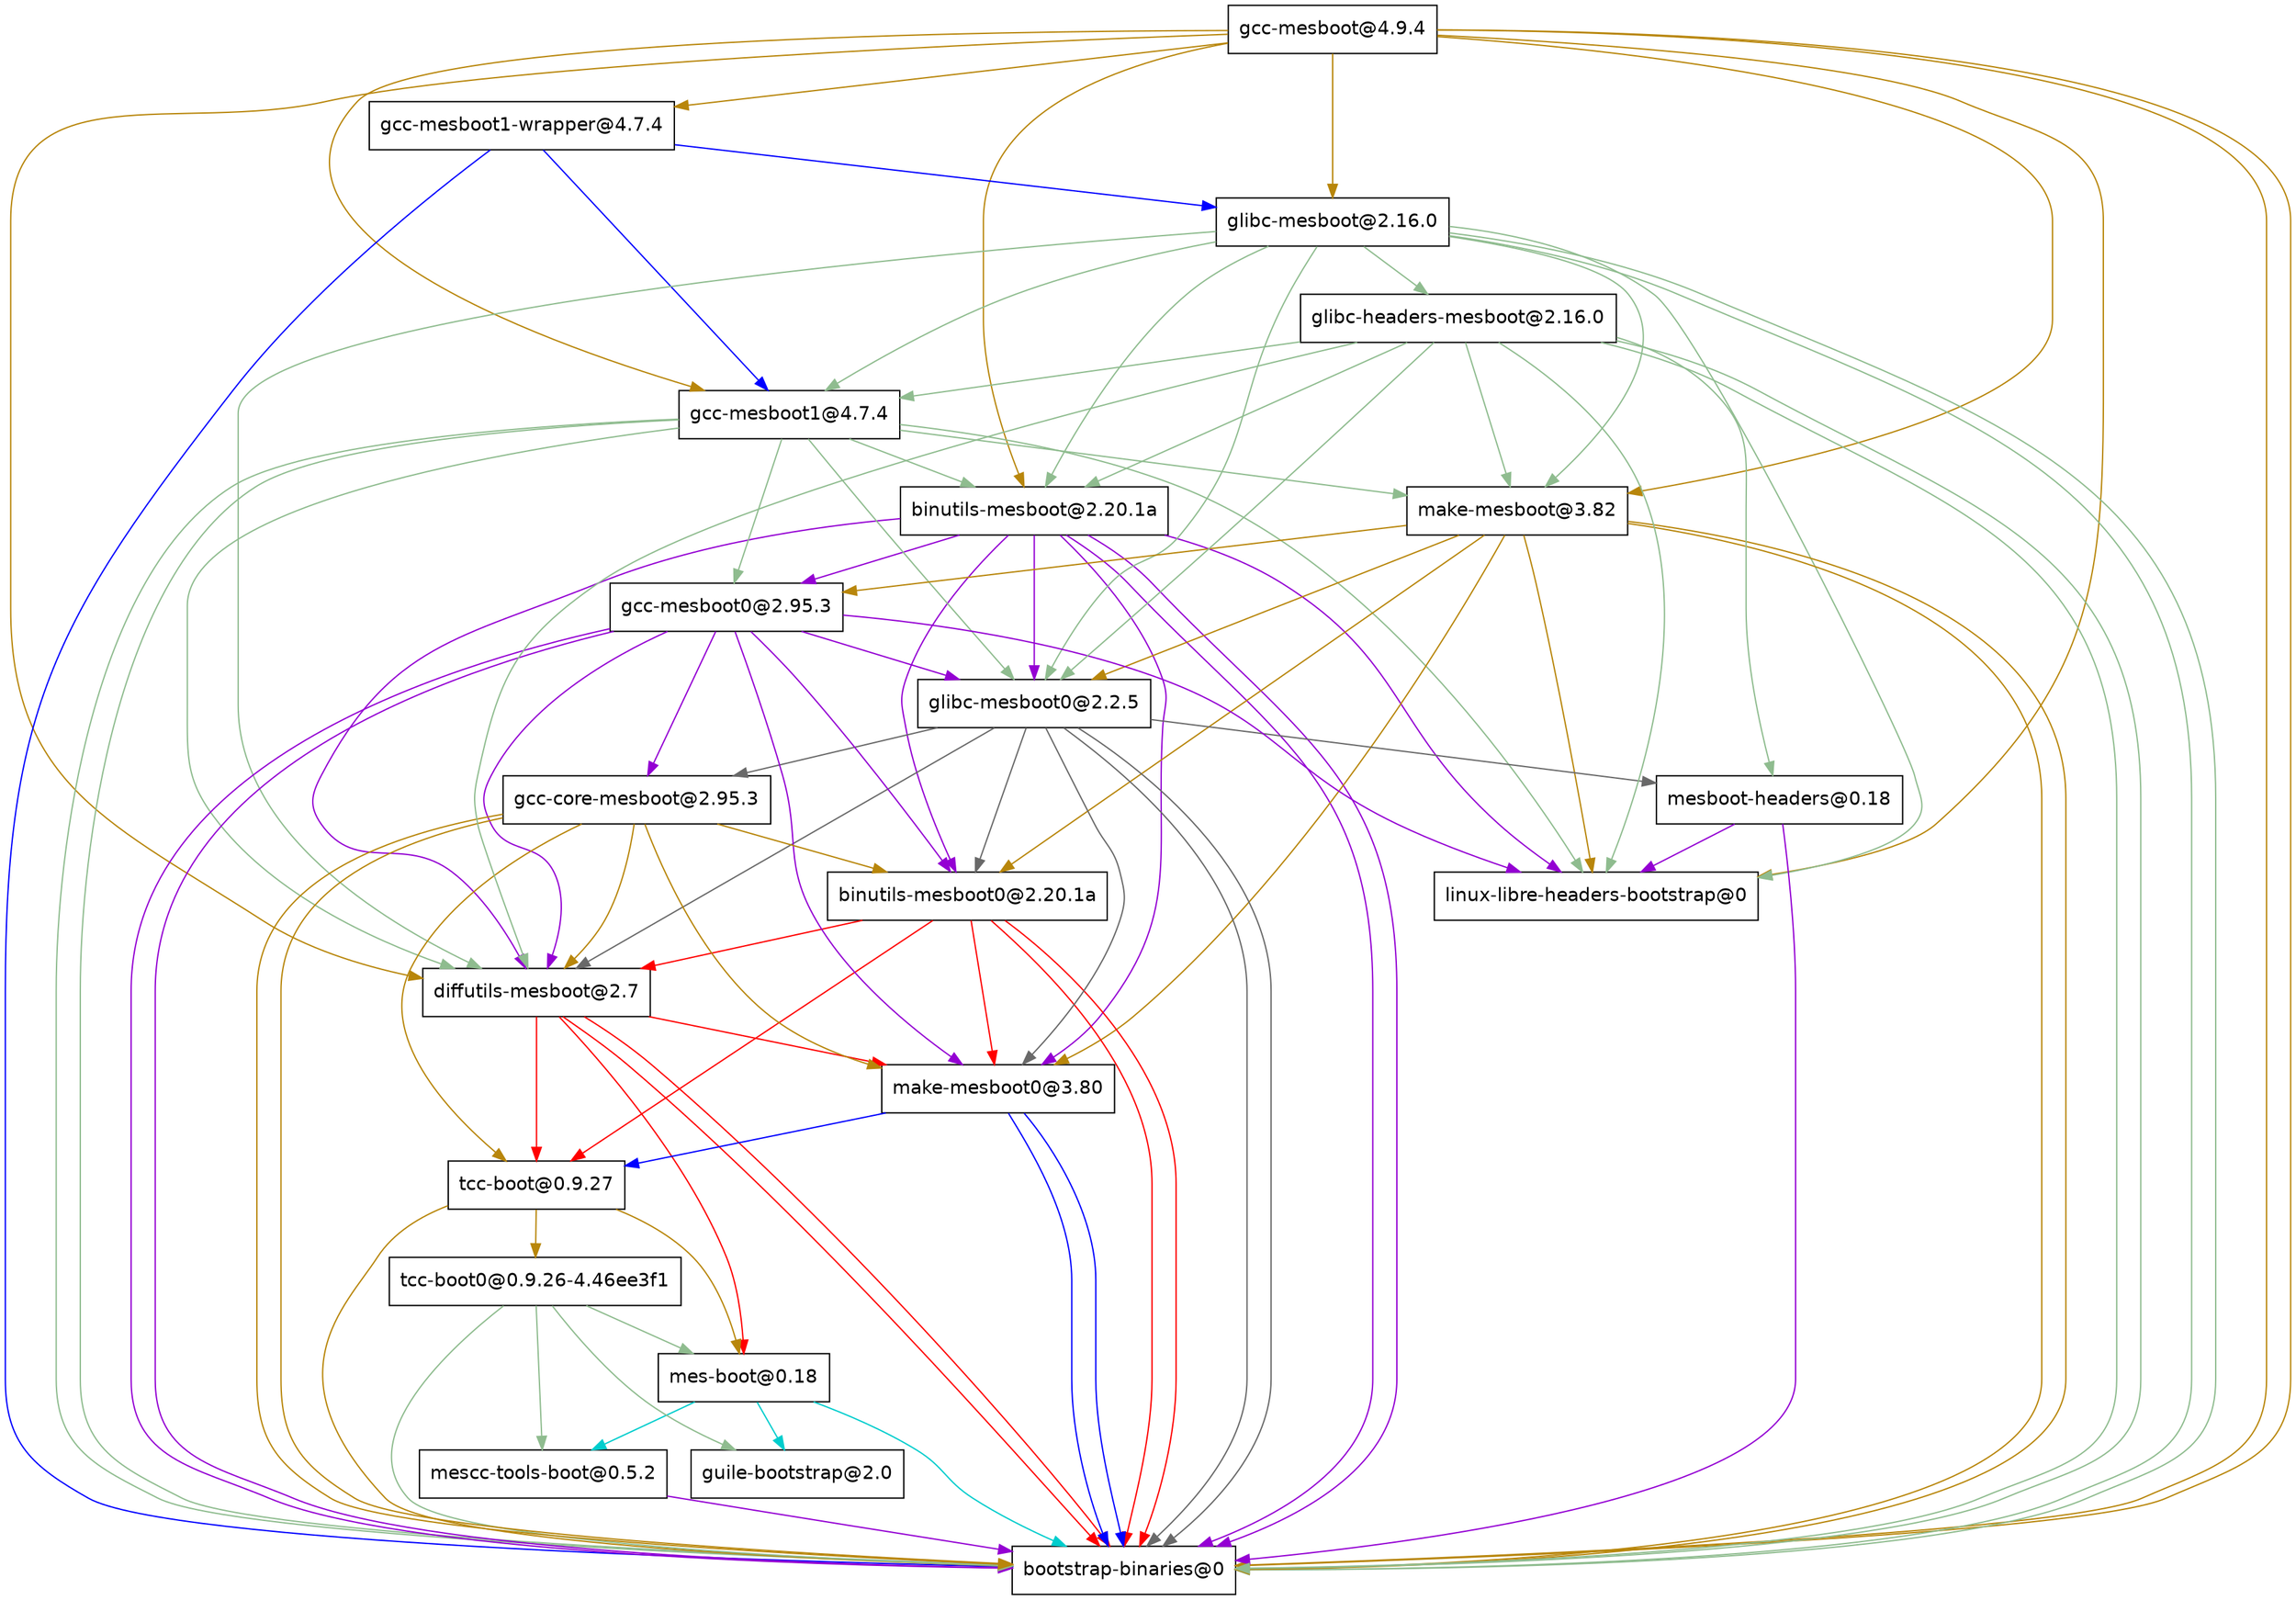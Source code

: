 digraph "Guix bag" {
  "/gnu/store/k9iiipnm44yl1j7lq1b4llh9fmjb482i-gcc-mesboot-4.9.4.drv" [label = "gcc-mesboot@4.9.4", shape = box, fontname = Helvetica];
  "/gnu/store/k9iiipnm44yl1j7lq1b4llh9fmjb482i-gcc-mesboot-4.9.4.drv" -> "/gnu/store/rpz0s3f2cfhsvj6734ss2j4jqisly67x-binutils-mesboot-2.20.1a.drv" [color = darkgoldenrod];
  "/gnu/store/k9iiipnm44yl1j7lq1b4llh9fmjb482i-gcc-mesboot-4.9.4.drv" -> "/gnu/store/7nv5rwsxx4v2g5fgbilj0c96gx34897q-gcc-mesboot1-wrapper-4.7.4.drv" [color = darkgoldenrod];
  "/gnu/store/k9iiipnm44yl1j7lq1b4llh9fmjb482i-gcc-mesboot-4.9.4.drv" -> "/gnu/store/9bi0anc7vq3m6zm845wyaq9mfdasyqkg-gcc-mesboot1-4.7.4.drv" [color = darkgoldenrod];
  "/gnu/store/k9iiipnm44yl1j7lq1b4llh9fmjb482i-gcc-mesboot-4.9.4.drv" -> "/gnu/store/1aqmzzsa18kmckm6jw9slr4i0xkrw9g0-glibc-mesboot-2.16.0.drv" [color = darkgoldenrod];
  "/gnu/store/k9iiipnm44yl1j7lq1b4llh9fmjb482i-gcc-mesboot-4.9.4.drv" -> "/gnu/store/ksmskl74pjjanjvak62pnyxpkphylrnf-bootstrap-binaries-0.drv" [color = darkgoldenrod];
  "/gnu/store/k9iiipnm44yl1j7lq1b4llh9fmjb482i-gcc-mesboot-4.9.4.drv" -> "/gnu/store/ksmskl74pjjanjvak62pnyxpkphylrnf-bootstrap-binaries-0.drv" [color = darkgoldenrod];
  "/gnu/store/k9iiipnm44yl1j7lq1b4llh9fmjb482i-gcc-mesboot-4.9.4.drv" -> "/gnu/store/jrqric1r8zyiw50rzb6q2mrfhf3yi0nc-diffutils-mesboot-2.7.drv" [color = darkgoldenrod];
  "/gnu/store/k9iiipnm44yl1j7lq1b4llh9fmjb482i-gcc-mesboot-4.9.4.drv" -> "/gnu/store/72kjcwwjxbkhblx6wrfd7kn2y0lmfyy0-linux-libre-headers-bootstrap-0.drv" [color = darkgoldenrod];
  "/gnu/store/k9iiipnm44yl1j7lq1b4llh9fmjb482i-gcc-mesboot-4.9.4.drv" -> "/gnu/store/b84wdn9yjagp0z7dklqaac3nhabllcxp-make-mesboot-3.82.drv" [color = darkgoldenrod];
  "/gnu/store/rpz0s3f2cfhsvj6734ss2j4jqisly67x-binutils-mesboot-2.20.1a.drv" [label = "binutils-mesboot@2.20.1a", shape = box, fontname = Helvetica];
  "/gnu/store/rpz0s3f2cfhsvj6734ss2j4jqisly67x-binutils-mesboot-2.20.1a.drv" -> "/gnu/store/6112c8hrb47fd1svdjyaiy79x3r1ryv3-binutils-mesboot0-2.20.1a.drv" [color = darkviolet];
  "/gnu/store/rpz0s3f2cfhsvj6734ss2j4jqisly67x-binutils-mesboot-2.20.1a.drv" -> "/gnu/store/yc8llxzasyyq94h71knnd3p0fqkbhd37-glibc-mesboot0-2.2.5.drv" [color = darkviolet];
  "/gnu/store/rpz0s3f2cfhsvj6734ss2j4jqisly67x-binutils-mesboot-2.20.1a.drv" -> "/gnu/store/20r0xxzq1nah1rx23sv5d22sjlinj820-gcc-mesboot0-2.95.3.drv" [color = darkviolet];
  "/gnu/store/rpz0s3f2cfhsvj6734ss2j4jqisly67x-binutils-mesboot-2.20.1a.drv" -> "/gnu/store/ksmskl74pjjanjvak62pnyxpkphylrnf-bootstrap-binaries-0.drv" [color = darkviolet];
  "/gnu/store/rpz0s3f2cfhsvj6734ss2j4jqisly67x-binutils-mesboot-2.20.1a.drv" -> "/gnu/store/ksmskl74pjjanjvak62pnyxpkphylrnf-bootstrap-binaries-0.drv" [color = darkviolet];
  "/gnu/store/rpz0s3f2cfhsvj6734ss2j4jqisly67x-binutils-mesboot-2.20.1a.drv" -> "/gnu/store/jrqric1r8zyiw50rzb6q2mrfhf3yi0nc-diffutils-mesboot-2.7.drv" [color = darkviolet];
  "/gnu/store/rpz0s3f2cfhsvj6734ss2j4jqisly67x-binutils-mesboot-2.20.1a.drv" -> "/gnu/store/72kjcwwjxbkhblx6wrfd7kn2y0lmfyy0-linux-libre-headers-bootstrap-0.drv" [color = darkviolet];
  "/gnu/store/rpz0s3f2cfhsvj6734ss2j4jqisly67x-binutils-mesboot-2.20.1a.drv" -> "/gnu/store/qkrrqygyc11bq450xq4jxkaj4aqf8xlv-make-mesboot0-3.80.drv" [color = darkviolet];
  "/gnu/store/6112c8hrb47fd1svdjyaiy79x3r1ryv3-binutils-mesboot0-2.20.1a.drv" [label = "binutils-mesboot0@2.20.1a", shape = box, fontname = Helvetica];
  "/gnu/store/6112c8hrb47fd1svdjyaiy79x3r1ryv3-binutils-mesboot0-2.20.1a.drv" -> "/gnu/store/15srbzj4y43vwfv79fxf1v1ajjw5kjwa-tcc-boot-0.9.27.drv" [color = red];
  "/gnu/store/6112c8hrb47fd1svdjyaiy79x3r1ryv3-binutils-mesboot0-2.20.1a.drv" -> "/gnu/store/ksmskl74pjjanjvak62pnyxpkphylrnf-bootstrap-binaries-0.drv" [color = red];
  "/gnu/store/6112c8hrb47fd1svdjyaiy79x3r1ryv3-binutils-mesboot0-2.20.1a.drv" -> "/gnu/store/ksmskl74pjjanjvak62pnyxpkphylrnf-bootstrap-binaries-0.drv" [color = red];
  "/gnu/store/6112c8hrb47fd1svdjyaiy79x3r1ryv3-binutils-mesboot0-2.20.1a.drv" -> "/gnu/store/jrqric1r8zyiw50rzb6q2mrfhf3yi0nc-diffutils-mesboot-2.7.drv" [color = red];
  "/gnu/store/6112c8hrb47fd1svdjyaiy79x3r1ryv3-binutils-mesboot0-2.20.1a.drv" -> "/gnu/store/qkrrqygyc11bq450xq4jxkaj4aqf8xlv-make-mesboot0-3.80.drv" [color = red];
  "/gnu/store/15srbzj4y43vwfv79fxf1v1ajjw5kjwa-tcc-boot-0.9.27.drv" [label = "tcc-boot@0.9.27", shape = box, fontname = Helvetica];
  "/gnu/store/15srbzj4y43vwfv79fxf1v1ajjw5kjwa-tcc-boot-0.9.27.drv" -> "/gnu/store/gvh2cb2arylz028y5ak3c9s4gxngfj50-mes-boot-0.18.drv" [color = darkgoldenrod];
  "/gnu/store/15srbzj4y43vwfv79fxf1v1ajjw5kjwa-tcc-boot-0.9.27.drv" -> "/gnu/store/4lbzsyzndxc3pp0rqd7qkd2fr278xnrb-tcc-boot0-0.9.26-4.46ee3f1.drv" [color = darkgoldenrod];
  "/gnu/store/15srbzj4y43vwfv79fxf1v1ajjw5kjwa-tcc-boot-0.9.27.drv" -> "/gnu/store/ksmskl74pjjanjvak62pnyxpkphylrnf-bootstrap-binaries-0.drv" [color = darkgoldenrod];
  "/gnu/store/gvh2cb2arylz028y5ak3c9s4gxngfj50-mes-boot-0.18.drv" [label = "mes-boot@0.18", shape = box, fontname = Helvetica];
  "/gnu/store/gvh2cb2arylz028y5ak3c9s4gxngfj50-mes-boot-0.18.drv" -> "/gnu/store/q6bf80szhn5cfyhyl7m2aakj4f7hlyrh-mescc-tools-boot-0.5.2.drv" [color = cyan3];
  "/gnu/store/gvh2cb2arylz028y5ak3c9s4gxngfj50-mes-boot-0.18.drv" -> "/gnu/store/ksmskl74pjjanjvak62pnyxpkphylrnf-bootstrap-binaries-0.drv" [color = cyan3];
  "/gnu/store/gvh2cb2arylz028y5ak3c9s4gxngfj50-mes-boot-0.18.drv" -> "/gnu/store/gz3agxnnlgkafw2c8jnvk2hqmlh85pkc-guile-bootstrap-2.0.drv" [color = cyan3];
  "/gnu/store/q6bf80szhn5cfyhyl7m2aakj4f7hlyrh-mescc-tools-boot-0.5.2.drv" [label = "mescc-tools-boot@0.5.2", shape = box, fontname = Helvetica];
  "/gnu/store/q6bf80szhn5cfyhyl7m2aakj4f7hlyrh-mescc-tools-boot-0.5.2.drv" -> "/gnu/store/ksmskl74pjjanjvak62pnyxpkphylrnf-bootstrap-binaries-0.drv" [color = darkviolet];
  "/gnu/store/ksmskl74pjjanjvak62pnyxpkphylrnf-bootstrap-binaries-0.drv" [label = "bootstrap-binaries@0", shape = box, fontname = Helvetica];
  "/gnu/store/gz3agxnnlgkafw2c8jnvk2hqmlh85pkc-guile-bootstrap-2.0.drv" [label = "guile-bootstrap@2.0", shape = box, fontname = Helvetica];
  "/gnu/store/4lbzsyzndxc3pp0rqd7qkd2fr278xnrb-tcc-boot0-0.9.26-4.46ee3f1.drv" [label = "tcc-boot0@0.9.26-4.46ee3f1", shape = box, fontname = Helvetica];
  "/gnu/store/4lbzsyzndxc3pp0rqd7qkd2fr278xnrb-tcc-boot0-0.9.26-4.46ee3f1.drv" -> "/gnu/store/gvh2cb2arylz028y5ak3c9s4gxngfj50-mes-boot-0.18.drv" [color = darkseagreen];
  "/gnu/store/4lbzsyzndxc3pp0rqd7qkd2fr278xnrb-tcc-boot0-0.9.26-4.46ee3f1.drv" -> "/gnu/store/q6bf80szhn5cfyhyl7m2aakj4f7hlyrh-mescc-tools-boot-0.5.2.drv" [color = darkseagreen];
  "/gnu/store/4lbzsyzndxc3pp0rqd7qkd2fr278xnrb-tcc-boot0-0.9.26-4.46ee3f1.drv" -> "/gnu/store/ksmskl74pjjanjvak62pnyxpkphylrnf-bootstrap-binaries-0.drv" [color = darkseagreen];
  "/gnu/store/4lbzsyzndxc3pp0rqd7qkd2fr278xnrb-tcc-boot0-0.9.26-4.46ee3f1.drv" -> "/gnu/store/gz3agxnnlgkafw2c8jnvk2hqmlh85pkc-guile-bootstrap-2.0.drv" [color = darkseagreen];
  "/gnu/store/jrqric1r8zyiw50rzb6q2mrfhf3yi0nc-diffutils-mesboot-2.7.drv" [label = "diffutils-mesboot@2.7", shape = box, fontname = Helvetica];
  "/gnu/store/jrqric1r8zyiw50rzb6q2mrfhf3yi0nc-diffutils-mesboot-2.7.drv" -> "/gnu/store/gvh2cb2arylz028y5ak3c9s4gxngfj50-mes-boot-0.18.drv" [color = red];
  "/gnu/store/jrqric1r8zyiw50rzb6q2mrfhf3yi0nc-diffutils-mesboot-2.7.drv" -> "/gnu/store/15srbzj4y43vwfv79fxf1v1ajjw5kjwa-tcc-boot-0.9.27.drv" [color = red];
  "/gnu/store/jrqric1r8zyiw50rzb6q2mrfhf3yi0nc-diffutils-mesboot-2.7.drv" -> "/gnu/store/ksmskl74pjjanjvak62pnyxpkphylrnf-bootstrap-binaries-0.drv" [color = red];
  "/gnu/store/jrqric1r8zyiw50rzb6q2mrfhf3yi0nc-diffutils-mesboot-2.7.drv" -> "/gnu/store/ksmskl74pjjanjvak62pnyxpkphylrnf-bootstrap-binaries-0.drv" [color = red];
  "/gnu/store/jrqric1r8zyiw50rzb6q2mrfhf3yi0nc-diffutils-mesboot-2.7.drv" -> "/gnu/store/qkrrqygyc11bq450xq4jxkaj4aqf8xlv-make-mesboot0-3.80.drv" [color = red];
  "/gnu/store/qkrrqygyc11bq450xq4jxkaj4aqf8xlv-make-mesboot0-3.80.drv" [label = "make-mesboot0@3.80", shape = box, fontname = Helvetica];
  "/gnu/store/qkrrqygyc11bq450xq4jxkaj4aqf8xlv-make-mesboot0-3.80.drv" -> "/gnu/store/15srbzj4y43vwfv79fxf1v1ajjw5kjwa-tcc-boot-0.9.27.drv" [color = blue];
  "/gnu/store/qkrrqygyc11bq450xq4jxkaj4aqf8xlv-make-mesboot0-3.80.drv" -> "/gnu/store/ksmskl74pjjanjvak62pnyxpkphylrnf-bootstrap-binaries-0.drv" [color = blue];
  "/gnu/store/qkrrqygyc11bq450xq4jxkaj4aqf8xlv-make-mesboot0-3.80.drv" -> "/gnu/store/ksmskl74pjjanjvak62pnyxpkphylrnf-bootstrap-binaries-0.drv" [color = blue];
  "/gnu/store/yc8llxzasyyq94h71knnd3p0fqkbhd37-glibc-mesboot0-2.2.5.drv" [label = "glibc-mesboot0@2.2.5", shape = box, fontname = Helvetica];
  "/gnu/store/yc8llxzasyyq94h71knnd3p0fqkbhd37-glibc-mesboot0-2.2.5.drv" -> "/gnu/store/6112c8hrb47fd1svdjyaiy79x3r1ryv3-binutils-mesboot0-2.20.1a.drv" [color = dimgrey];
  "/gnu/store/yc8llxzasyyq94h71knnd3p0fqkbhd37-glibc-mesboot0-2.2.5.drv" -> "/gnu/store/3hqzkw9ag2f3p1skzynr0wq3499ghmsf-gcc-core-mesboot-2.95.3.drv" [color = dimgrey];
  "/gnu/store/yc8llxzasyyq94h71knnd3p0fqkbhd37-glibc-mesboot0-2.2.5.drv" -> "/gnu/store/ksmskl74pjjanjvak62pnyxpkphylrnf-bootstrap-binaries-0.drv" [color = dimgrey];
  "/gnu/store/yc8llxzasyyq94h71knnd3p0fqkbhd37-glibc-mesboot0-2.2.5.drv" -> "/gnu/store/ksmskl74pjjanjvak62pnyxpkphylrnf-bootstrap-binaries-0.drv" [color = dimgrey];
  "/gnu/store/yc8llxzasyyq94h71knnd3p0fqkbhd37-glibc-mesboot0-2.2.5.drv" -> "/gnu/store/jrqric1r8zyiw50rzb6q2mrfhf3yi0nc-diffutils-mesboot-2.7.drv" [color = dimgrey];
  "/gnu/store/yc8llxzasyyq94h71knnd3p0fqkbhd37-glibc-mesboot0-2.2.5.drv" -> "/gnu/store/sivwa9pmj19nfad8zavgqjll11hahcyb-mesboot-headers-0.18.drv" [color = dimgrey];
  "/gnu/store/yc8llxzasyyq94h71knnd3p0fqkbhd37-glibc-mesboot0-2.2.5.drv" -> "/gnu/store/qkrrqygyc11bq450xq4jxkaj4aqf8xlv-make-mesboot0-3.80.drv" [color = dimgrey];
  "/gnu/store/3hqzkw9ag2f3p1skzynr0wq3499ghmsf-gcc-core-mesboot-2.95.3.drv" [label = "gcc-core-mesboot@2.95.3", shape = box, fontname = Helvetica];
  "/gnu/store/3hqzkw9ag2f3p1skzynr0wq3499ghmsf-gcc-core-mesboot-2.95.3.drv" -> "/gnu/store/6112c8hrb47fd1svdjyaiy79x3r1ryv3-binutils-mesboot0-2.20.1a.drv" [color = darkgoldenrod];
  "/gnu/store/3hqzkw9ag2f3p1skzynr0wq3499ghmsf-gcc-core-mesboot-2.95.3.drv" -> "/gnu/store/15srbzj4y43vwfv79fxf1v1ajjw5kjwa-tcc-boot-0.9.27.drv" [color = darkgoldenrod];
  "/gnu/store/3hqzkw9ag2f3p1skzynr0wq3499ghmsf-gcc-core-mesboot-2.95.3.drv" -> "/gnu/store/ksmskl74pjjanjvak62pnyxpkphylrnf-bootstrap-binaries-0.drv" [color = darkgoldenrod];
  "/gnu/store/3hqzkw9ag2f3p1skzynr0wq3499ghmsf-gcc-core-mesboot-2.95.3.drv" -> "/gnu/store/ksmskl74pjjanjvak62pnyxpkphylrnf-bootstrap-binaries-0.drv" [color = darkgoldenrod];
  "/gnu/store/3hqzkw9ag2f3p1skzynr0wq3499ghmsf-gcc-core-mesboot-2.95.3.drv" -> "/gnu/store/jrqric1r8zyiw50rzb6q2mrfhf3yi0nc-diffutils-mesboot-2.7.drv" [color = darkgoldenrod];
  "/gnu/store/3hqzkw9ag2f3p1skzynr0wq3499ghmsf-gcc-core-mesboot-2.95.3.drv" -> "/gnu/store/qkrrqygyc11bq450xq4jxkaj4aqf8xlv-make-mesboot0-3.80.drv" [color = darkgoldenrod];
  "/gnu/store/sivwa9pmj19nfad8zavgqjll11hahcyb-mesboot-headers-0.18.drv" [label = "mesboot-headers@0.18", shape = box, fontname = Helvetica];
  "/gnu/store/sivwa9pmj19nfad8zavgqjll11hahcyb-mesboot-headers-0.18.drv" -> "/gnu/store/ksmskl74pjjanjvak62pnyxpkphylrnf-bootstrap-binaries-0.drv" [color = darkviolet];
  "/gnu/store/sivwa9pmj19nfad8zavgqjll11hahcyb-mesboot-headers-0.18.drv" -> "/gnu/store/72kjcwwjxbkhblx6wrfd7kn2y0lmfyy0-linux-libre-headers-bootstrap-0.drv" [color = darkviolet];
  "/gnu/store/72kjcwwjxbkhblx6wrfd7kn2y0lmfyy0-linux-libre-headers-bootstrap-0.drv" [label = "linux-libre-headers-bootstrap@0", shape = box, fontname = Helvetica];
  "/gnu/store/20r0xxzq1nah1rx23sv5d22sjlinj820-gcc-mesboot0-2.95.3.drv" [label = "gcc-mesboot0@2.95.3", shape = box, fontname = Helvetica];
  "/gnu/store/20r0xxzq1nah1rx23sv5d22sjlinj820-gcc-mesboot0-2.95.3.drv" -> "/gnu/store/6112c8hrb47fd1svdjyaiy79x3r1ryv3-binutils-mesboot0-2.20.1a.drv" [color = darkviolet];
  "/gnu/store/20r0xxzq1nah1rx23sv5d22sjlinj820-gcc-mesboot0-2.95.3.drv" -> "/gnu/store/3hqzkw9ag2f3p1skzynr0wq3499ghmsf-gcc-core-mesboot-2.95.3.drv" [color = darkviolet];
  "/gnu/store/20r0xxzq1nah1rx23sv5d22sjlinj820-gcc-mesboot0-2.95.3.drv" -> "/gnu/store/yc8llxzasyyq94h71knnd3p0fqkbhd37-glibc-mesboot0-2.2.5.drv" [color = darkviolet];
  "/gnu/store/20r0xxzq1nah1rx23sv5d22sjlinj820-gcc-mesboot0-2.95.3.drv" -> "/gnu/store/ksmskl74pjjanjvak62pnyxpkphylrnf-bootstrap-binaries-0.drv" [color = darkviolet];
  "/gnu/store/20r0xxzq1nah1rx23sv5d22sjlinj820-gcc-mesboot0-2.95.3.drv" -> "/gnu/store/ksmskl74pjjanjvak62pnyxpkphylrnf-bootstrap-binaries-0.drv" [color = darkviolet];
  "/gnu/store/20r0xxzq1nah1rx23sv5d22sjlinj820-gcc-mesboot0-2.95.3.drv" -> "/gnu/store/jrqric1r8zyiw50rzb6q2mrfhf3yi0nc-diffutils-mesboot-2.7.drv" [color = darkviolet];
  "/gnu/store/20r0xxzq1nah1rx23sv5d22sjlinj820-gcc-mesboot0-2.95.3.drv" -> "/gnu/store/72kjcwwjxbkhblx6wrfd7kn2y0lmfyy0-linux-libre-headers-bootstrap-0.drv" [color = darkviolet];
  "/gnu/store/20r0xxzq1nah1rx23sv5d22sjlinj820-gcc-mesboot0-2.95.3.drv" -> "/gnu/store/qkrrqygyc11bq450xq4jxkaj4aqf8xlv-make-mesboot0-3.80.drv" [color = darkviolet];
  "/gnu/store/7nv5rwsxx4v2g5fgbilj0c96gx34897q-gcc-mesboot1-wrapper-4.7.4.drv" [label = "gcc-mesboot1-wrapper@4.7.4", shape = box, fontname = Helvetica];
  "/gnu/store/7nv5rwsxx4v2g5fgbilj0c96gx34897q-gcc-mesboot1-wrapper-4.7.4.drv" -> "/gnu/store/ksmskl74pjjanjvak62pnyxpkphylrnf-bootstrap-binaries-0.drv" [color = blue];
  "/gnu/store/7nv5rwsxx4v2g5fgbilj0c96gx34897q-gcc-mesboot1-wrapper-4.7.4.drv" -> "/gnu/store/1aqmzzsa18kmckm6jw9slr4i0xkrw9g0-glibc-mesboot-2.16.0.drv" [color = blue];
  "/gnu/store/7nv5rwsxx4v2g5fgbilj0c96gx34897q-gcc-mesboot1-wrapper-4.7.4.drv" -> "/gnu/store/9bi0anc7vq3m6zm845wyaq9mfdasyqkg-gcc-mesboot1-4.7.4.drv" [color = blue];
  "/gnu/store/1aqmzzsa18kmckm6jw9slr4i0xkrw9g0-glibc-mesboot-2.16.0.drv" [label = "glibc-mesboot@2.16.0", shape = box, fontname = Helvetica];
  "/gnu/store/1aqmzzsa18kmckm6jw9slr4i0xkrw9g0-glibc-mesboot-2.16.0.drv" -> "/gnu/store/rpz0s3f2cfhsvj6734ss2j4jqisly67x-binutils-mesboot-2.20.1a.drv" [color = darkseagreen];
  "/gnu/store/1aqmzzsa18kmckm6jw9slr4i0xkrw9g0-glibc-mesboot-2.16.0.drv" -> "/gnu/store/yc8llxzasyyq94h71knnd3p0fqkbhd37-glibc-mesboot0-2.2.5.drv" [color = darkseagreen];
  "/gnu/store/1aqmzzsa18kmckm6jw9slr4i0xkrw9g0-glibc-mesboot-2.16.0.drv" -> "/gnu/store/hcyw9rs7n3w9kj3xf230509fhjqfxcvj-glibc-headers-mesboot-2.16.0.drv" [color = darkseagreen];
  "/gnu/store/1aqmzzsa18kmckm6jw9slr4i0xkrw9g0-glibc-mesboot-2.16.0.drv" -> "/gnu/store/9bi0anc7vq3m6zm845wyaq9mfdasyqkg-gcc-mesboot1-4.7.4.drv" [color = darkseagreen];
  "/gnu/store/1aqmzzsa18kmckm6jw9slr4i0xkrw9g0-glibc-mesboot-2.16.0.drv" -> "/gnu/store/ksmskl74pjjanjvak62pnyxpkphylrnf-bootstrap-binaries-0.drv" [color = darkseagreen];
  "/gnu/store/1aqmzzsa18kmckm6jw9slr4i0xkrw9g0-glibc-mesboot-2.16.0.drv" -> "/gnu/store/ksmskl74pjjanjvak62pnyxpkphylrnf-bootstrap-binaries-0.drv" [color = darkseagreen];
  "/gnu/store/1aqmzzsa18kmckm6jw9slr4i0xkrw9g0-glibc-mesboot-2.16.0.drv" -> "/gnu/store/jrqric1r8zyiw50rzb6q2mrfhf3yi0nc-diffutils-mesboot-2.7.drv" [color = darkseagreen];
  "/gnu/store/1aqmzzsa18kmckm6jw9slr4i0xkrw9g0-glibc-mesboot-2.16.0.drv" -> "/gnu/store/72kjcwwjxbkhblx6wrfd7kn2y0lmfyy0-linux-libre-headers-bootstrap-0.drv" [color = darkseagreen];
  "/gnu/store/1aqmzzsa18kmckm6jw9slr4i0xkrw9g0-glibc-mesboot-2.16.0.drv" -> "/gnu/store/b84wdn9yjagp0z7dklqaac3nhabllcxp-make-mesboot-3.82.drv" [color = darkseagreen];
  "/gnu/store/hcyw9rs7n3w9kj3xf230509fhjqfxcvj-glibc-headers-mesboot-2.16.0.drv" [label = "glibc-headers-mesboot@2.16.0", shape = box, fontname = Helvetica];
  "/gnu/store/hcyw9rs7n3w9kj3xf230509fhjqfxcvj-glibc-headers-mesboot-2.16.0.drv" -> "/gnu/store/rpz0s3f2cfhsvj6734ss2j4jqisly67x-binutils-mesboot-2.20.1a.drv" [color = darkseagreen];
  "/gnu/store/hcyw9rs7n3w9kj3xf230509fhjqfxcvj-glibc-headers-mesboot-2.16.0.drv" -> "/gnu/store/yc8llxzasyyq94h71knnd3p0fqkbhd37-glibc-mesboot0-2.2.5.drv" [color = darkseagreen];
  "/gnu/store/hcyw9rs7n3w9kj3xf230509fhjqfxcvj-glibc-headers-mesboot-2.16.0.drv" -> "/gnu/store/9bi0anc7vq3m6zm845wyaq9mfdasyqkg-gcc-mesboot1-4.7.4.drv" [color = darkseagreen];
  "/gnu/store/hcyw9rs7n3w9kj3xf230509fhjqfxcvj-glibc-headers-mesboot-2.16.0.drv" -> "/gnu/store/sivwa9pmj19nfad8zavgqjll11hahcyb-mesboot-headers-0.18.drv" [color = darkseagreen];
  "/gnu/store/hcyw9rs7n3w9kj3xf230509fhjqfxcvj-glibc-headers-mesboot-2.16.0.drv" -> "/gnu/store/ksmskl74pjjanjvak62pnyxpkphylrnf-bootstrap-binaries-0.drv" [color = darkseagreen];
  "/gnu/store/hcyw9rs7n3w9kj3xf230509fhjqfxcvj-glibc-headers-mesboot-2.16.0.drv" -> "/gnu/store/ksmskl74pjjanjvak62pnyxpkphylrnf-bootstrap-binaries-0.drv" [color = darkseagreen];
  "/gnu/store/hcyw9rs7n3w9kj3xf230509fhjqfxcvj-glibc-headers-mesboot-2.16.0.drv" -> "/gnu/store/jrqric1r8zyiw50rzb6q2mrfhf3yi0nc-diffutils-mesboot-2.7.drv" [color = darkseagreen];
  "/gnu/store/hcyw9rs7n3w9kj3xf230509fhjqfxcvj-glibc-headers-mesboot-2.16.0.drv" -> "/gnu/store/72kjcwwjxbkhblx6wrfd7kn2y0lmfyy0-linux-libre-headers-bootstrap-0.drv" [color = darkseagreen];
  "/gnu/store/hcyw9rs7n3w9kj3xf230509fhjqfxcvj-glibc-headers-mesboot-2.16.0.drv" -> "/gnu/store/b84wdn9yjagp0z7dklqaac3nhabllcxp-make-mesboot-3.82.drv" [color = darkseagreen];
  "/gnu/store/9bi0anc7vq3m6zm845wyaq9mfdasyqkg-gcc-mesboot1-4.7.4.drv" [label = "gcc-mesboot1@4.7.4", shape = box, fontname = Helvetica];
  "/gnu/store/9bi0anc7vq3m6zm845wyaq9mfdasyqkg-gcc-mesboot1-4.7.4.drv" -> "/gnu/store/rpz0s3f2cfhsvj6734ss2j4jqisly67x-binutils-mesboot-2.20.1a.drv" [color = darkseagreen];
  "/gnu/store/9bi0anc7vq3m6zm845wyaq9mfdasyqkg-gcc-mesboot1-4.7.4.drv" -> "/gnu/store/20r0xxzq1nah1rx23sv5d22sjlinj820-gcc-mesboot0-2.95.3.drv" [color = darkseagreen];
  "/gnu/store/9bi0anc7vq3m6zm845wyaq9mfdasyqkg-gcc-mesboot1-4.7.4.drv" -> "/gnu/store/yc8llxzasyyq94h71knnd3p0fqkbhd37-glibc-mesboot0-2.2.5.drv" [color = darkseagreen];
  "/gnu/store/9bi0anc7vq3m6zm845wyaq9mfdasyqkg-gcc-mesboot1-4.7.4.drv" -> "/gnu/store/ksmskl74pjjanjvak62pnyxpkphylrnf-bootstrap-binaries-0.drv" [color = darkseagreen];
  "/gnu/store/9bi0anc7vq3m6zm845wyaq9mfdasyqkg-gcc-mesboot1-4.7.4.drv" -> "/gnu/store/ksmskl74pjjanjvak62pnyxpkphylrnf-bootstrap-binaries-0.drv" [color = darkseagreen];
  "/gnu/store/9bi0anc7vq3m6zm845wyaq9mfdasyqkg-gcc-mesboot1-4.7.4.drv" -> "/gnu/store/jrqric1r8zyiw50rzb6q2mrfhf3yi0nc-diffutils-mesboot-2.7.drv" [color = darkseagreen];
  "/gnu/store/9bi0anc7vq3m6zm845wyaq9mfdasyqkg-gcc-mesboot1-4.7.4.drv" -> "/gnu/store/72kjcwwjxbkhblx6wrfd7kn2y0lmfyy0-linux-libre-headers-bootstrap-0.drv" [color = darkseagreen];
  "/gnu/store/9bi0anc7vq3m6zm845wyaq9mfdasyqkg-gcc-mesboot1-4.7.4.drv" -> "/gnu/store/b84wdn9yjagp0z7dklqaac3nhabllcxp-make-mesboot-3.82.drv" [color = darkseagreen];
  "/gnu/store/b84wdn9yjagp0z7dklqaac3nhabllcxp-make-mesboot-3.82.drv" [label = "make-mesboot@3.82", shape = box, fontname = Helvetica];
  "/gnu/store/b84wdn9yjagp0z7dklqaac3nhabllcxp-make-mesboot-3.82.drv" -> "/gnu/store/6112c8hrb47fd1svdjyaiy79x3r1ryv3-binutils-mesboot0-2.20.1a.drv" [color = darkgoldenrod];
  "/gnu/store/b84wdn9yjagp0z7dklqaac3nhabllcxp-make-mesboot-3.82.drv" -> "/gnu/store/yc8llxzasyyq94h71knnd3p0fqkbhd37-glibc-mesboot0-2.2.5.drv" [color = darkgoldenrod];
  "/gnu/store/b84wdn9yjagp0z7dklqaac3nhabllcxp-make-mesboot-3.82.drv" -> "/gnu/store/20r0xxzq1nah1rx23sv5d22sjlinj820-gcc-mesboot0-2.95.3.drv" [color = darkgoldenrod];
  "/gnu/store/b84wdn9yjagp0z7dklqaac3nhabllcxp-make-mesboot-3.82.drv" -> "/gnu/store/qkrrqygyc11bq450xq4jxkaj4aqf8xlv-make-mesboot0-3.80.drv" [color = darkgoldenrod];
  "/gnu/store/b84wdn9yjagp0z7dklqaac3nhabllcxp-make-mesboot-3.82.drv" -> "/gnu/store/ksmskl74pjjanjvak62pnyxpkphylrnf-bootstrap-binaries-0.drv" [color = darkgoldenrod];
  "/gnu/store/b84wdn9yjagp0z7dklqaac3nhabllcxp-make-mesboot-3.82.drv" -> "/gnu/store/ksmskl74pjjanjvak62pnyxpkphylrnf-bootstrap-binaries-0.drv" [color = darkgoldenrod];
  "/gnu/store/b84wdn9yjagp0z7dklqaac3nhabllcxp-make-mesboot-3.82.drv" -> "/gnu/store/72kjcwwjxbkhblx6wrfd7kn2y0lmfyy0-linux-libre-headers-bootstrap-0.drv" [color = darkgoldenrod];

}
